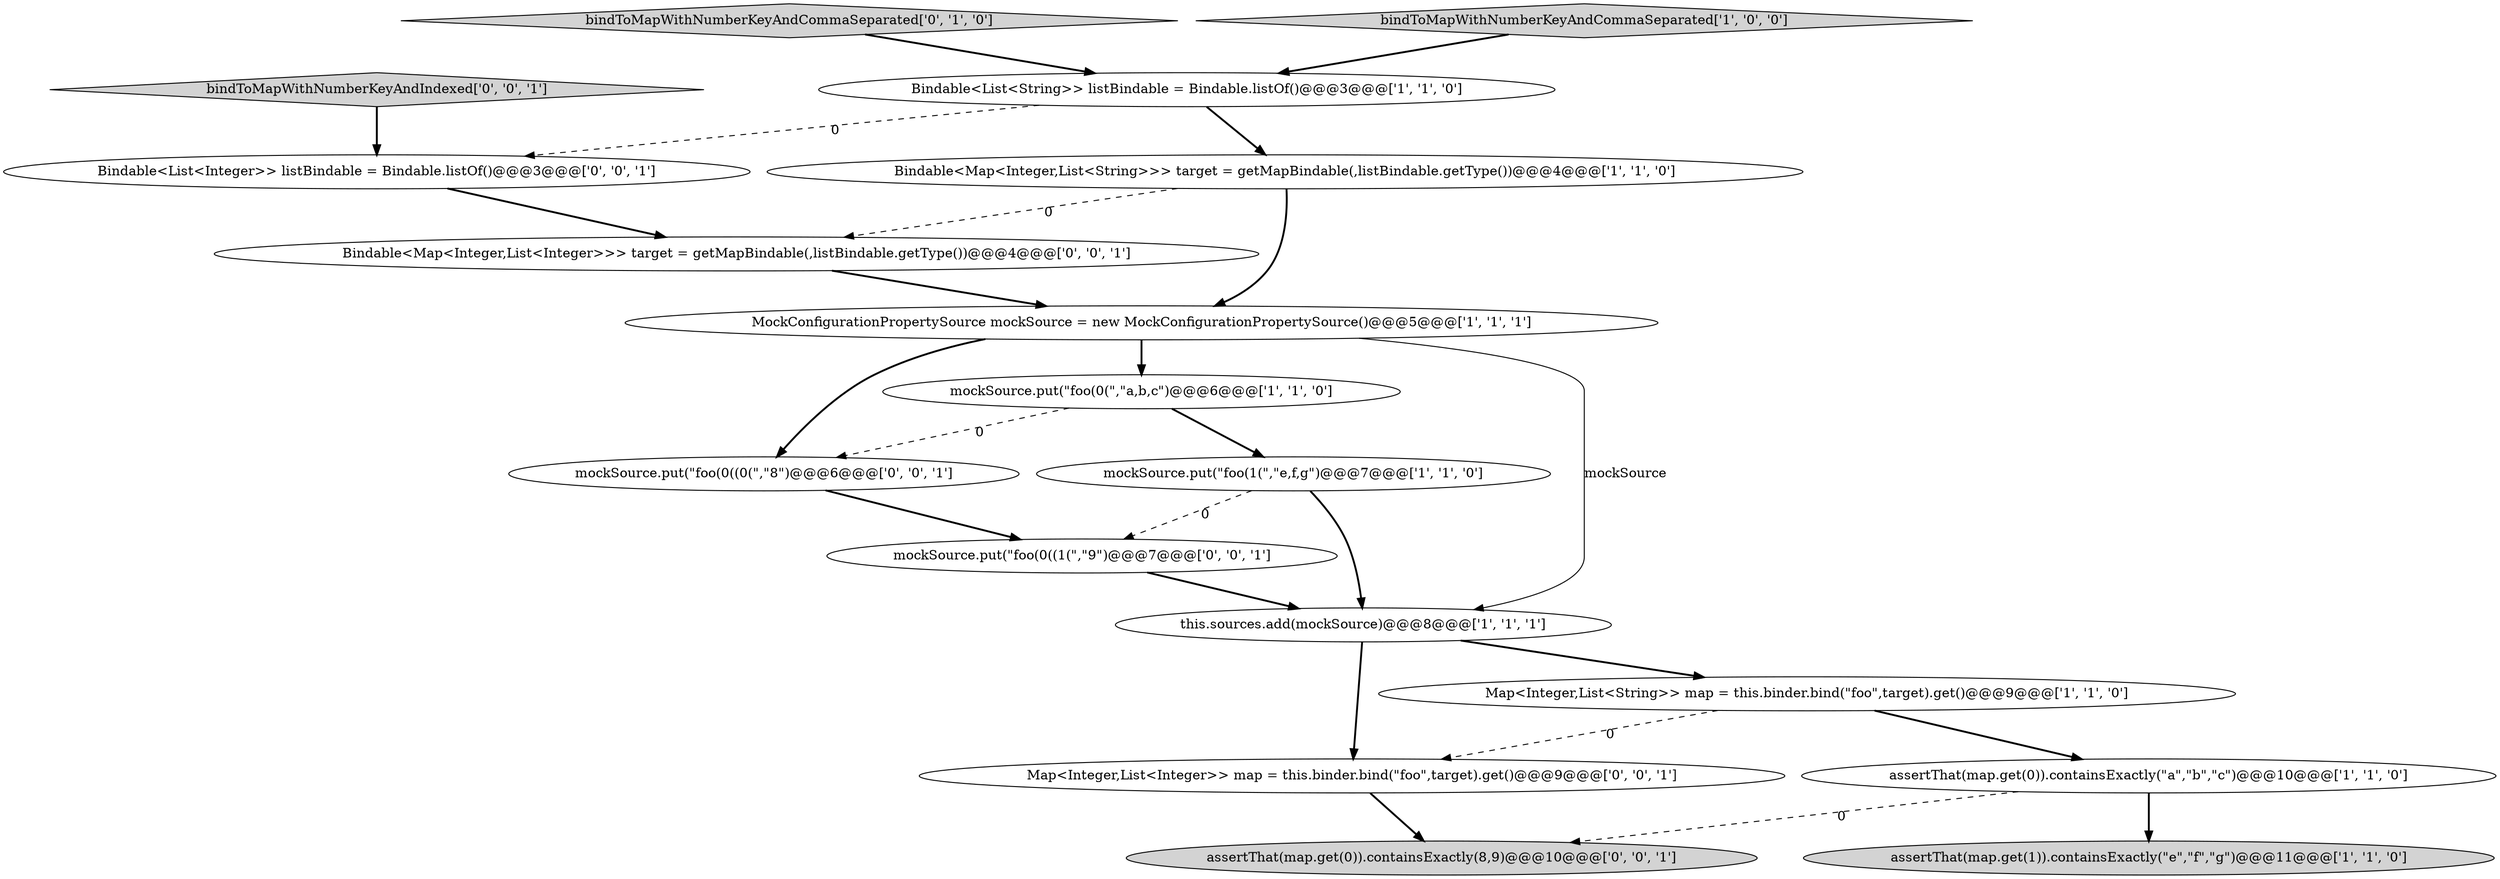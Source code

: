 digraph {
13 [style = filled, label = "mockSource.put(\"foo(0((0(\",\"8\")@@@6@@@['0', '0', '1']", fillcolor = white, shape = ellipse image = "AAA0AAABBB3BBB"];
6 [style = filled, label = "mockSource.put(\"foo(0(\",\"a,b,c\")@@@6@@@['1', '1', '0']", fillcolor = white, shape = ellipse image = "AAA0AAABBB1BBB"];
10 [style = filled, label = "bindToMapWithNumberKeyAndCommaSeparated['0', '1', '0']", fillcolor = lightgray, shape = diamond image = "AAA0AAABBB2BBB"];
11 [style = filled, label = "Map<Integer,List<Integer>> map = this.binder.bind(\"foo\",target).get()@@@9@@@['0', '0', '1']", fillcolor = white, shape = ellipse image = "AAA0AAABBB3BBB"];
5 [style = filled, label = "assertThat(map.get(1)).containsExactly(\"e\",\"f\",\"g\")@@@11@@@['1', '1', '0']", fillcolor = lightgray, shape = ellipse image = "AAA0AAABBB1BBB"];
3 [style = filled, label = "Bindable<Map<Integer,List<String>>> target = getMapBindable(,listBindable.getType())@@@4@@@['1', '1', '0']", fillcolor = white, shape = ellipse image = "AAA0AAABBB1BBB"];
0 [style = filled, label = "Map<Integer,List<String>> map = this.binder.bind(\"foo\",target).get()@@@9@@@['1', '1', '0']", fillcolor = white, shape = ellipse image = "AAA0AAABBB1BBB"];
8 [style = filled, label = "MockConfigurationPropertySource mockSource = new MockConfigurationPropertySource()@@@5@@@['1', '1', '1']", fillcolor = white, shape = ellipse image = "AAA0AAABBB1BBB"];
9 [style = filled, label = "this.sources.add(mockSource)@@@8@@@['1', '1', '1']", fillcolor = white, shape = ellipse image = "AAA0AAABBB1BBB"];
14 [style = filled, label = "Bindable<Map<Integer,List<Integer>>> target = getMapBindable(,listBindable.getType())@@@4@@@['0', '0', '1']", fillcolor = white, shape = ellipse image = "AAA0AAABBB3BBB"];
17 [style = filled, label = "assertThat(map.get(0)).containsExactly(8,9)@@@10@@@['0', '0', '1']", fillcolor = lightgray, shape = ellipse image = "AAA0AAABBB3BBB"];
12 [style = filled, label = "mockSource.put(\"foo(0((1(\",\"9\")@@@7@@@['0', '0', '1']", fillcolor = white, shape = ellipse image = "AAA0AAABBB3BBB"];
15 [style = filled, label = "Bindable<List<Integer>> listBindable = Bindable.listOf()@@@3@@@['0', '0', '1']", fillcolor = white, shape = ellipse image = "AAA0AAABBB3BBB"];
16 [style = filled, label = "bindToMapWithNumberKeyAndIndexed['0', '0', '1']", fillcolor = lightgray, shape = diamond image = "AAA0AAABBB3BBB"];
1 [style = filled, label = "mockSource.put(\"foo(1(\",\"e,f,g\")@@@7@@@['1', '1', '0']", fillcolor = white, shape = ellipse image = "AAA0AAABBB1BBB"];
4 [style = filled, label = "bindToMapWithNumberKeyAndCommaSeparated['1', '0', '0']", fillcolor = lightgray, shape = diamond image = "AAA0AAABBB1BBB"];
2 [style = filled, label = "assertThat(map.get(0)).containsExactly(\"a\",\"b\",\"c\")@@@10@@@['1', '1', '0']", fillcolor = white, shape = ellipse image = "AAA0AAABBB1BBB"];
7 [style = filled, label = "Bindable<List<String>> listBindable = Bindable.listOf()@@@3@@@['1', '1', '0']", fillcolor = white, shape = ellipse image = "AAA0AAABBB1BBB"];
16->15 [style = bold, label=""];
9->0 [style = bold, label=""];
9->11 [style = bold, label=""];
15->14 [style = bold, label=""];
0->2 [style = bold, label=""];
8->9 [style = solid, label="mockSource"];
8->6 [style = bold, label=""];
0->11 [style = dashed, label="0"];
12->9 [style = bold, label=""];
2->17 [style = dashed, label="0"];
10->7 [style = bold, label=""];
4->7 [style = bold, label=""];
7->3 [style = bold, label=""];
1->9 [style = bold, label=""];
6->1 [style = bold, label=""];
1->12 [style = dashed, label="0"];
13->12 [style = bold, label=""];
6->13 [style = dashed, label="0"];
3->8 [style = bold, label=""];
7->15 [style = dashed, label="0"];
11->17 [style = bold, label=""];
14->8 [style = bold, label=""];
3->14 [style = dashed, label="0"];
8->13 [style = bold, label=""];
2->5 [style = bold, label=""];
}
